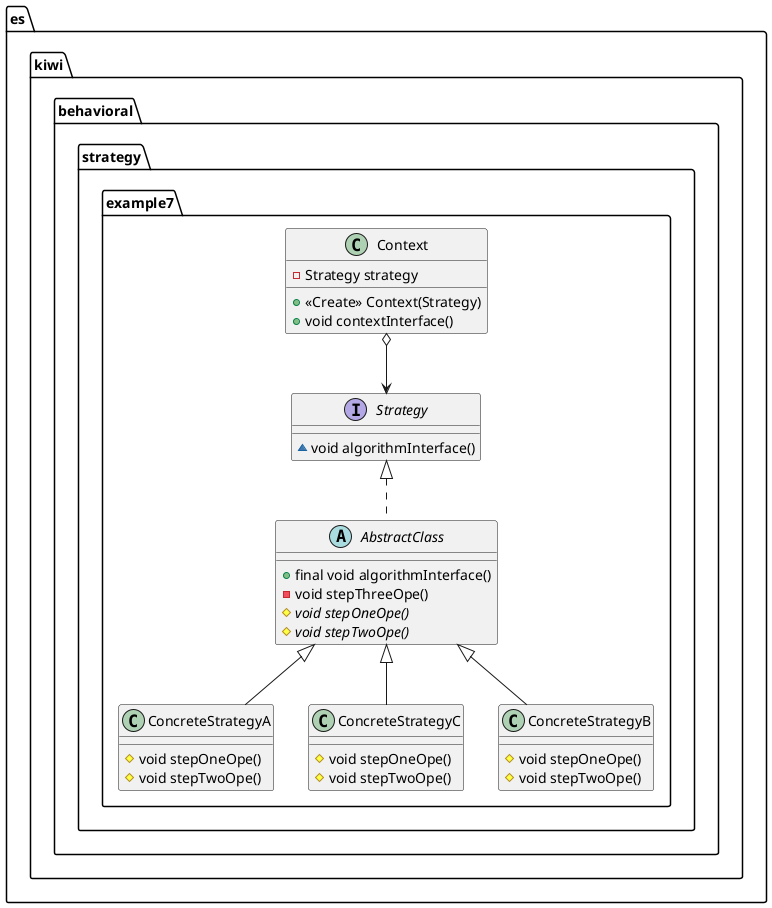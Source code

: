@startuml
class es.kiwi.behavioral.strategy.example7.ConcreteStrategyA {
# void stepOneOpe()
# void stepTwoOpe()
}
interface es.kiwi.behavioral.strategy.example7.Strategy {
~ void algorithmInterface()
}
class es.kiwi.behavioral.strategy.example7.ConcreteStrategyC {
# void stepOneOpe()
# void stepTwoOpe()
}
class es.kiwi.behavioral.strategy.example7.ConcreteStrategyB {
# void stepOneOpe()
# void stepTwoOpe()
}
class es.kiwi.behavioral.strategy.example7.Context {
- Strategy strategy
+ <<Create>> Context(Strategy)
+ void contextInterface()
}
abstract class es.kiwi.behavioral.strategy.example7.AbstractClass {
+ final void algorithmInterface()
- void stepThreeOpe()
# {abstract}void stepOneOpe()
# {abstract}void stepTwoOpe()
}


es.kiwi.behavioral.strategy.example7.AbstractClass <|-- es.kiwi.behavioral.strategy.example7.ConcreteStrategyA
es.kiwi.behavioral.strategy.example7.AbstractClass <|-- es.kiwi.behavioral.strategy.example7.ConcreteStrategyC
es.kiwi.behavioral.strategy.example7.AbstractClass <|-- es.kiwi.behavioral.strategy.example7.ConcreteStrategyB
es.kiwi.behavioral.strategy.example7.Strategy <|.. es.kiwi.behavioral.strategy.example7.AbstractClass
es.kiwi.behavioral.strategy.example7.Context o--> es.kiwi.behavioral.strategy.example7.Strategy
@enduml